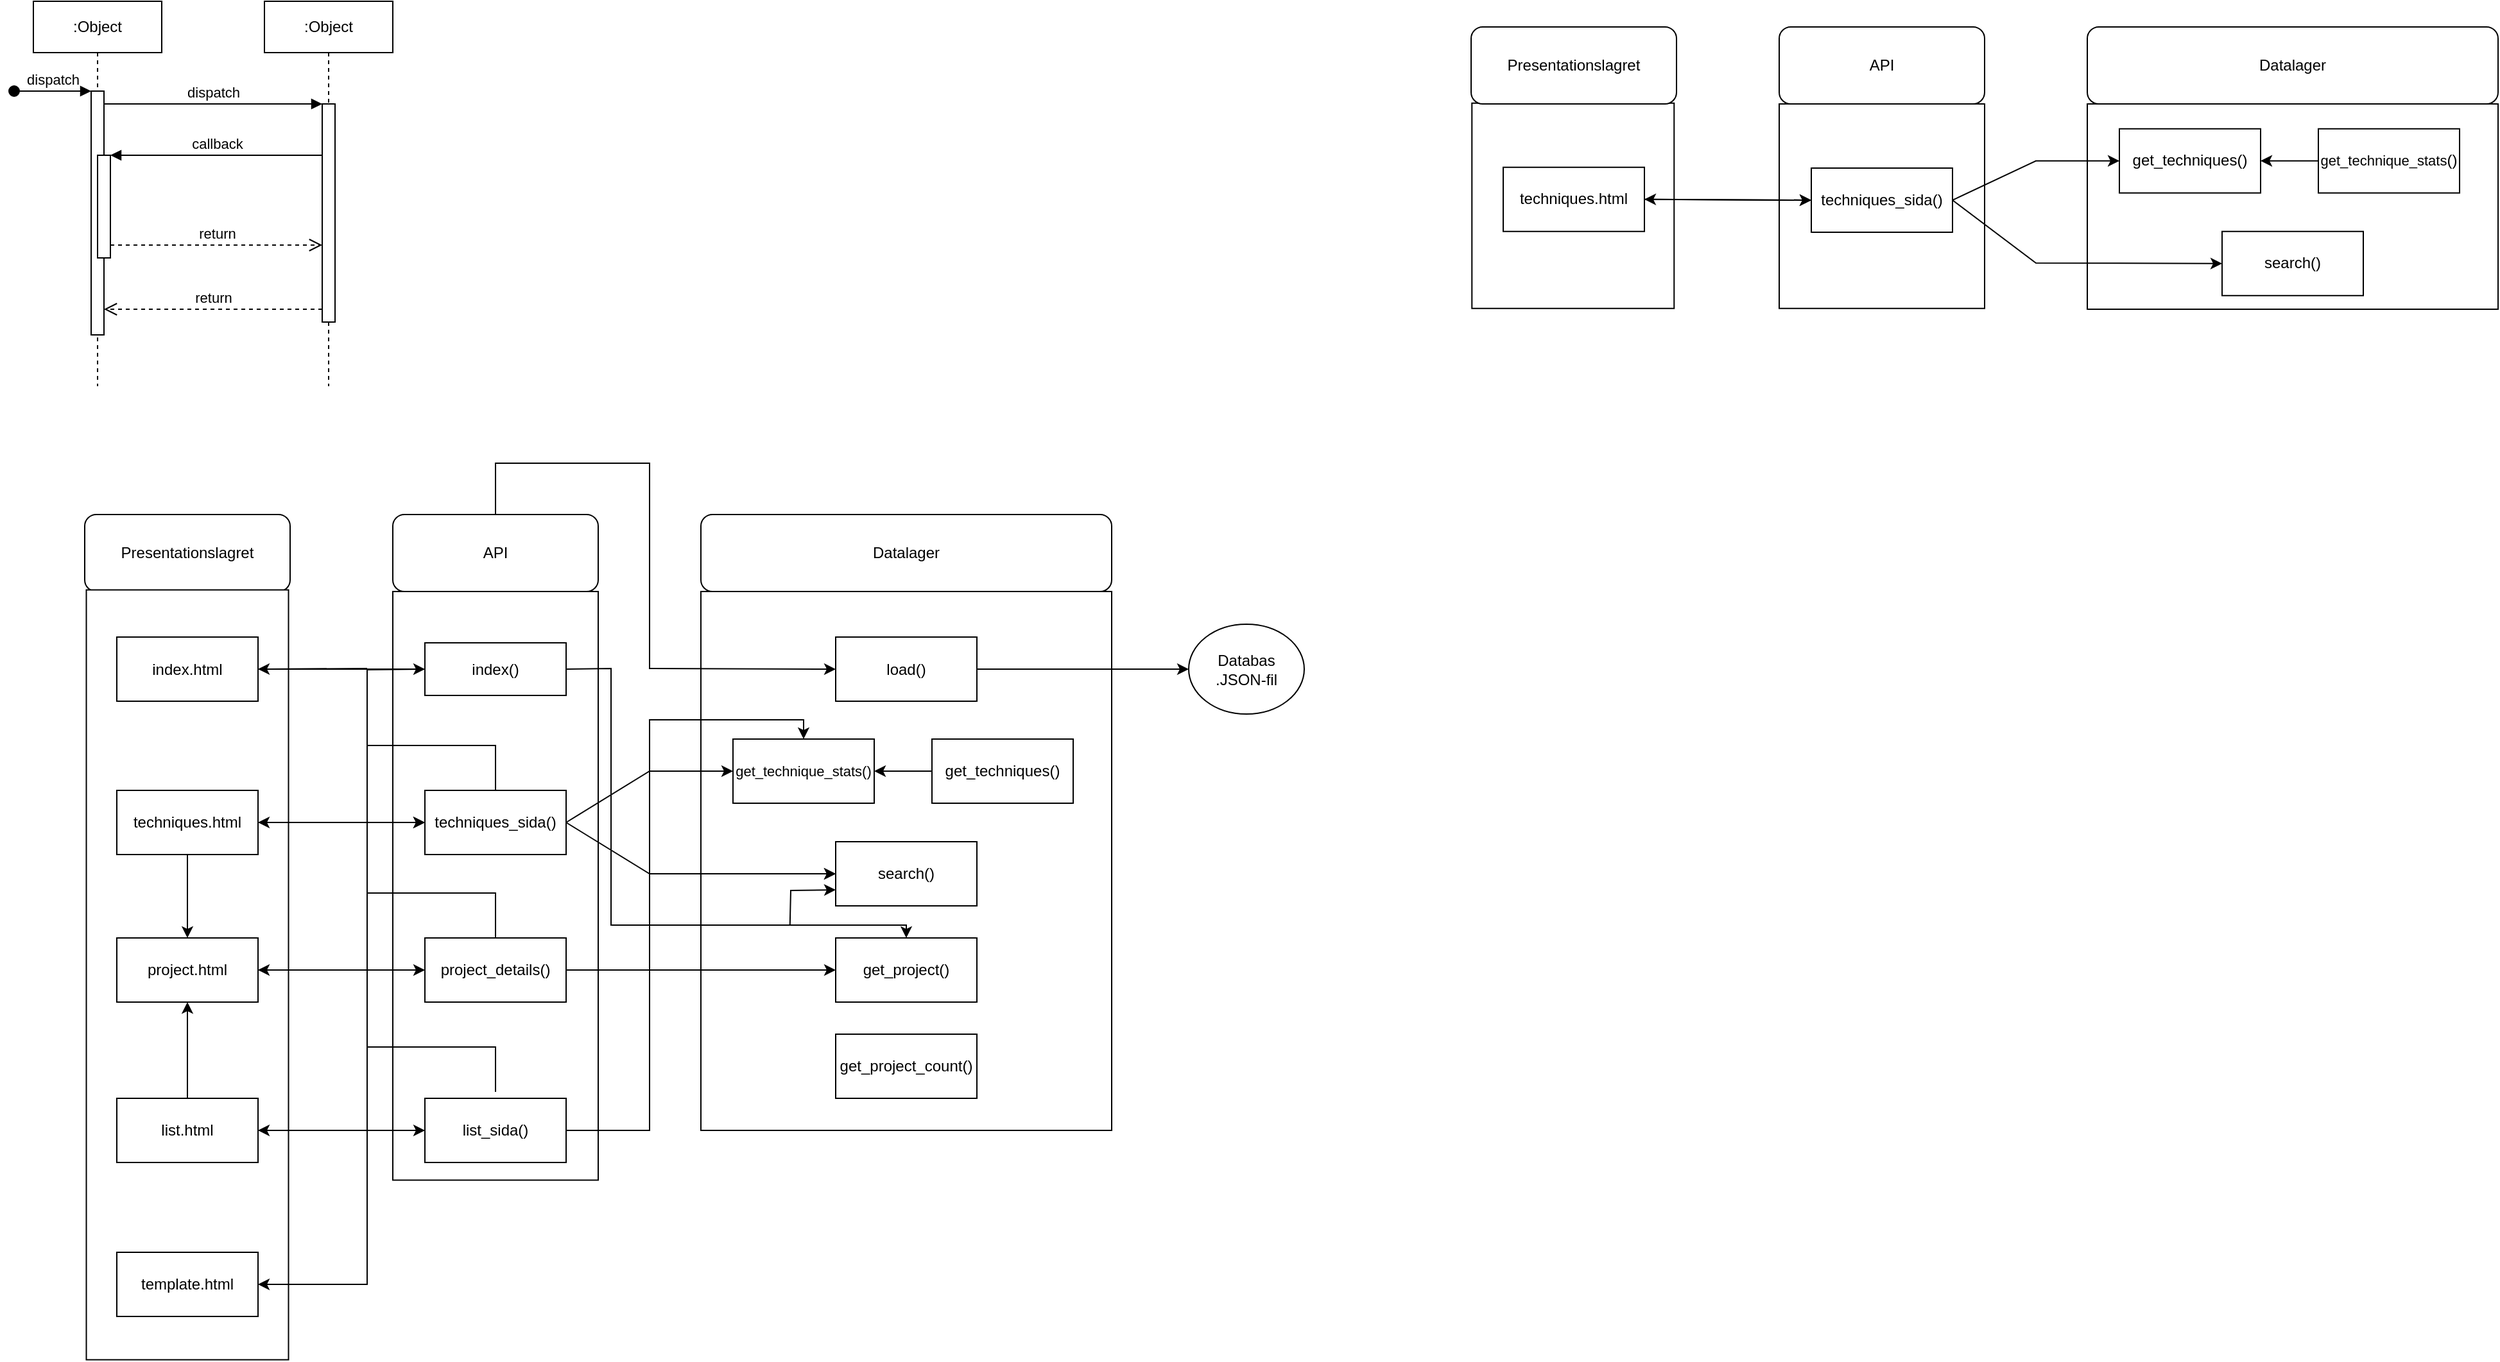 <mxfile version="24.8.0">
  <diagram name="Page-1" id="2YBvvXClWsGukQMizWep">
    <mxGraphModel dx="1639" dy="915" grid="1" gridSize="10" guides="1" tooltips="1" connect="1" arrows="1" fold="1" page="1" pageScale="1" pageWidth="850" pageHeight="1100" math="0" shadow="0">
      <root>
        <mxCell id="0" />
        <mxCell id="1" parent="0" />
        <mxCell id="aM9ryv3xv72pqoxQDRHE-1" value=":Object" style="shape=umlLifeline;perimeter=lifelinePerimeter;whiteSpace=wrap;html=1;container=0;dropTarget=0;collapsible=0;recursiveResize=0;outlineConnect=0;portConstraint=eastwest;newEdgeStyle={&quot;edgeStyle&quot;:&quot;elbowEdgeStyle&quot;,&quot;elbow&quot;:&quot;vertical&quot;,&quot;curved&quot;:0,&quot;rounded&quot;:0};" parent="1" vertex="1">
          <mxGeometry x="40" y="40" width="100" height="300" as="geometry" />
        </mxCell>
        <mxCell id="aM9ryv3xv72pqoxQDRHE-2" value="" style="html=1;points=[];perimeter=orthogonalPerimeter;outlineConnect=0;targetShapes=umlLifeline;portConstraint=eastwest;newEdgeStyle={&quot;edgeStyle&quot;:&quot;elbowEdgeStyle&quot;,&quot;elbow&quot;:&quot;vertical&quot;,&quot;curved&quot;:0,&quot;rounded&quot;:0};" parent="aM9ryv3xv72pqoxQDRHE-1" vertex="1">
          <mxGeometry x="45" y="70" width="10" height="190" as="geometry" />
        </mxCell>
        <mxCell id="aM9ryv3xv72pqoxQDRHE-3" value="dispatch" style="html=1;verticalAlign=bottom;startArrow=oval;endArrow=block;startSize=8;edgeStyle=elbowEdgeStyle;elbow=vertical;curved=0;rounded=0;" parent="aM9ryv3xv72pqoxQDRHE-1" target="aM9ryv3xv72pqoxQDRHE-2" edge="1">
          <mxGeometry relative="1" as="geometry">
            <mxPoint x="-15" y="70" as="sourcePoint" />
          </mxGeometry>
        </mxCell>
        <mxCell id="aM9ryv3xv72pqoxQDRHE-4" value="" style="html=1;points=[];perimeter=orthogonalPerimeter;outlineConnect=0;targetShapes=umlLifeline;portConstraint=eastwest;newEdgeStyle={&quot;edgeStyle&quot;:&quot;elbowEdgeStyle&quot;,&quot;elbow&quot;:&quot;vertical&quot;,&quot;curved&quot;:0,&quot;rounded&quot;:0};" parent="aM9ryv3xv72pqoxQDRHE-1" vertex="1">
          <mxGeometry x="50" y="120" width="10" height="80" as="geometry" />
        </mxCell>
        <mxCell id="aM9ryv3xv72pqoxQDRHE-5" value=":Object" style="shape=umlLifeline;perimeter=lifelinePerimeter;whiteSpace=wrap;html=1;container=0;dropTarget=0;collapsible=0;recursiveResize=0;outlineConnect=0;portConstraint=eastwest;newEdgeStyle={&quot;edgeStyle&quot;:&quot;elbowEdgeStyle&quot;,&quot;elbow&quot;:&quot;vertical&quot;,&quot;curved&quot;:0,&quot;rounded&quot;:0};" parent="1" vertex="1">
          <mxGeometry x="220" y="40" width="100" height="300" as="geometry" />
        </mxCell>
        <mxCell id="aM9ryv3xv72pqoxQDRHE-6" value="" style="html=1;points=[];perimeter=orthogonalPerimeter;outlineConnect=0;targetShapes=umlLifeline;portConstraint=eastwest;newEdgeStyle={&quot;edgeStyle&quot;:&quot;elbowEdgeStyle&quot;,&quot;elbow&quot;:&quot;vertical&quot;,&quot;curved&quot;:0,&quot;rounded&quot;:0};" parent="aM9ryv3xv72pqoxQDRHE-5" vertex="1">
          <mxGeometry x="45" y="80" width="10" height="170" as="geometry" />
        </mxCell>
        <mxCell id="aM9ryv3xv72pqoxQDRHE-7" value="dispatch" style="html=1;verticalAlign=bottom;endArrow=block;edgeStyle=elbowEdgeStyle;elbow=vertical;curved=0;rounded=0;" parent="1" source="aM9ryv3xv72pqoxQDRHE-2" target="aM9ryv3xv72pqoxQDRHE-6" edge="1">
          <mxGeometry relative="1" as="geometry">
            <mxPoint x="195" y="130" as="sourcePoint" />
            <Array as="points">
              <mxPoint x="180" y="120" />
            </Array>
          </mxGeometry>
        </mxCell>
        <mxCell id="aM9ryv3xv72pqoxQDRHE-8" value="return" style="html=1;verticalAlign=bottom;endArrow=open;dashed=1;endSize=8;edgeStyle=elbowEdgeStyle;elbow=vertical;curved=0;rounded=0;" parent="1" source="aM9ryv3xv72pqoxQDRHE-6" target="aM9ryv3xv72pqoxQDRHE-2" edge="1">
          <mxGeometry relative="1" as="geometry">
            <mxPoint x="195" y="205" as="targetPoint" />
            <Array as="points">
              <mxPoint x="190" y="280" />
            </Array>
          </mxGeometry>
        </mxCell>
        <mxCell id="aM9ryv3xv72pqoxQDRHE-9" value="callback" style="html=1;verticalAlign=bottom;endArrow=block;edgeStyle=elbowEdgeStyle;elbow=vertical;curved=0;rounded=0;" parent="1" source="aM9ryv3xv72pqoxQDRHE-6" target="aM9ryv3xv72pqoxQDRHE-4" edge="1">
          <mxGeometry relative="1" as="geometry">
            <mxPoint x="175" y="160" as="sourcePoint" />
            <Array as="points">
              <mxPoint x="190" y="160" />
            </Array>
          </mxGeometry>
        </mxCell>
        <mxCell id="aM9ryv3xv72pqoxQDRHE-10" value="return" style="html=1;verticalAlign=bottom;endArrow=open;dashed=1;endSize=8;edgeStyle=elbowEdgeStyle;elbow=vertical;curved=0;rounded=0;" parent="1" source="aM9ryv3xv72pqoxQDRHE-4" target="aM9ryv3xv72pqoxQDRHE-6" edge="1">
          <mxGeometry relative="1" as="geometry">
            <mxPoint x="175" y="235" as="targetPoint" />
            <Array as="points">
              <mxPoint x="180" y="230" />
            </Array>
          </mxGeometry>
        </mxCell>
        <mxCell id="dzgXMHapNwowrjusKW1O-1" value="Presentationslagret" style="rounded=1;whiteSpace=wrap;html=1;" parent="1" vertex="1">
          <mxGeometry x="80" y="440" width="160" height="60" as="geometry" />
        </mxCell>
        <mxCell id="dzgXMHapNwowrjusKW1O-2" value="API" style="rounded=1;whiteSpace=wrap;html=1;" parent="1" vertex="1">
          <mxGeometry x="320" y="440" width="160" height="60" as="geometry" />
        </mxCell>
        <mxCell id="dzgXMHapNwowrjusKW1O-3" value="Datalager" style="rounded=1;whiteSpace=wrap;html=1;" parent="1" vertex="1">
          <mxGeometry x="560" y="440" width="320" height="60" as="geometry" />
        </mxCell>
        <mxCell id="dzgXMHapNwowrjusKW1O-9" value="" style="rounded=0;whiteSpace=wrap;html=1;rotation=90;" parent="1" vertex="1">
          <mxGeometry x="-140" y="720" width="600" height="157.5" as="geometry" />
        </mxCell>
        <mxCell id="dzgXMHapNwowrjusKW1O-11" value="" style="rounded=0;whiteSpace=wrap;html=1;rotation=90;" parent="1" vertex="1">
          <mxGeometry x="510" y="550" width="420" height="320" as="geometry" />
        </mxCell>
        <mxCell id="dzgXMHapNwowrjusKW1O-12" value="" style="rounded=0;whiteSpace=wrap;html=1;rotation=90;" parent="1" vertex="1">
          <mxGeometry x="170.63" y="649.38" width="458.75" height="160" as="geometry" />
        </mxCell>
        <mxCell id="exSdz0iTrDbsph4KnE0r-6" value="" style="endArrow=classic;startArrow=classic;html=1;rounded=0;entryX=0;entryY=0.5;entryDx=0;entryDy=0;exitX=1;exitY=0.5;exitDx=0;exitDy=0;" parent="1" edge="1">
          <mxGeometry width="50" height="50" relative="1" as="geometry">
            <mxPoint x="215" y="680" as="sourcePoint" />
            <mxPoint x="345" y="680" as="targetPoint" />
          </mxGeometry>
        </mxCell>
        <mxCell id="exSdz0iTrDbsph4KnE0r-7" value="" style="endArrow=classic;html=1;rounded=0;exitX=1;exitY=0.5;exitDx=0;exitDy=0;entryX=0;entryY=0.5;entryDx=0;entryDy=0;" parent="1" source="exSdz0iTrDbsph4KnE0r-10" target="exSdz0iTrDbsph4KnE0r-8" edge="1">
          <mxGeometry width="50" height="50" relative="1" as="geometry">
            <mxPoint x="500" y="610" as="sourcePoint" />
            <mxPoint x="550" y="560" as="targetPoint" />
            <Array as="points">
              <mxPoint x="520" y="640" />
            </Array>
          </mxGeometry>
        </mxCell>
        <mxCell id="exSdz0iTrDbsph4KnE0r-8" value="&lt;font style=&quot;font-size: 11px;&quot;&gt;get_technique_stats()&lt;/font&gt;" style="rounded=0;whiteSpace=wrap;html=1;" parent="1" vertex="1">
          <mxGeometry x="585" y="615" width="110" height="50" as="geometry" />
        </mxCell>
        <mxCell id="exSdz0iTrDbsph4KnE0r-9" value="search()" style="rounded=0;whiteSpace=wrap;html=1;" parent="1" vertex="1">
          <mxGeometry x="665" y="695" width="110" height="50" as="geometry" />
        </mxCell>
        <mxCell id="exSdz0iTrDbsph4KnE0r-10" value="techniques_sida()" style="rounded=0;whiteSpace=wrap;html=1;" parent="1" vertex="1">
          <mxGeometry x="345" y="655" width="110" height="50" as="geometry" />
        </mxCell>
        <mxCell id="exSdz0iTrDbsph4KnE0r-11" value="techniques.html" style="rounded=0;whiteSpace=wrap;html=1;" parent="1" vertex="1">
          <mxGeometry x="105" y="655" width="110" height="50" as="geometry" />
        </mxCell>
        <mxCell id="exSdz0iTrDbsph4KnE0r-12" value="" style="endArrow=classic;html=1;rounded=0;entryX=0;entryY=0.5;entryDx=0;entryDy=0;" parent="1" target="exSdz0iTrDbsph4KnE0r-9" edge="1">
          <mxGeometry width="50" height="50" relative="1" as="geometry">
            <mxPoint x="455" y="680" as="sourcePoint" />
            <mxPoint x="585" y="720" as="targetPoint" />
            <Array as="points">
              <mxPoint x="520" y="720" />
            </Array>
          </mxGeometry>
        </mxCell>
        <mxCell id="pZZZTIVd4_5sOHY59pwx-2" value="list.html" style="rounded=0;whiteSpace=wrap;html=1;" parent="1" vertex="1">
          <mxGeometry x="105" y="895" width="110" height="50" as="geometry" />
        </mxCell>
        <mxCell id="pZZZTIVd4_5sOHY59pwx-3" value="project.html" style="rounded=0;whiteSpace=wrap;html=1;" parent="1" vertex="1">
          <mxGeometry x="105" y="770" width="110" height="50" as="geometry" />
        </mxCell>
        <mxCell id="pZZZTIVd4_5sOHY59pwx-4" value="index.html" style="rounded=0;whiteSpace=wrap;html=1;" parent="1" vertex="1">
          <mxGeometry x="105" y="535.5" width="110" height="50" as="geometry" />
        </mxCell>
        <mxCell id="f7MKsBxfXgavQIuiz3mG-1" value="template.html" style="rounded=0;whiteSpace=wrap;html=1;" parent="1" vertex="1">
          <mxGeometry x="105" y="1015" width="110" height="50" as="geometry" />
        </mxCell>
        <mxCell id="f7MKsBxfXgavQIuiz3mG-2" value="index()" style="rounded=0;whiteSpace=wrap;html=1;" parent="1" vertex="1">
          <mxGeometry x="345" y="540" width="110" height="41" as="geometry" />
        </mxCell>
        <mxCell id="f7MKsBxfXgavQIuiz3mG-3" value="project_details()" style="rounded=0;whiteSpace=wrap;html=1;" parent="1" vertex="1">
          <mxGeometry x="345" y="770" width="110" height="50" as="geometry" />
        </mxCell>
        <mxCell id="f7MKsBxfXgavQIuiz3mG-4" value="list_sida()" style="rounded=0;whiteSpace=wrap;html=1;" parent="1" vertex="1">
          <mxGeometry x="345" y="895" width="110" height="50" as="geometry" />
        </mxCell>
        <mxCell id="f7MKsBxfXgavQIuiz3mG-5" value="load()" style="rounded=0;whiteSpace=wrap;html=1;" parent="1" vertex="1">
          <mxGeometry x="665" y="535.5" width="110" height="50" as="geometry" />
        </mxCell>
        <mxCell id="f7MKsBxfXgavQIuiz3mG-7" value="&lt;font style=&quot;font-size: 12px;&quot;&gt;get_techniques()&lt;/font&gt;" style="rounded=0;whiteSpace=wrap;html=1;" parent="1" vertex="1">
          <mxGeometry x="740" y="615" width="110" height="50" as="geometry" />
        </mxCell>
        <mxCell id="f7MKsBxfXgavQIuiz3mG-8" value="get_project()" style="rounded=0;whiteSpace=wrap;html=1;" parent="1" vertex="1">
          <mxGeometry x="665" y="770" width="110" height="50" as="geometry" />
        </mxCell>
        <mxCell id="f7MKsBxfXgavQIuiz3mG-9" value="get_project_count()" style="rounded=0;whiteSpace=wrap;html=1;" parent="1" vertex="1">
          <mxGeometry x="665" y="845" width="110" height="50" as="geometry" />
        </mxCell>
        <mxCell id="f7MKsBxfXgavQIuiz3mG-10" value="" style="endArrow=classic;html=1;rounded=0;entryX=1;entryY=0.5;entryDx=0;entryDy=0;" parent="1" target="f7MKsBxfXgavQIuiz3mG-1" edge="1">
          <mxGeometry width="50" height="50" relative="1" as="geometry">
            <mxPoint x="300" y="560" as="sourcePoint" />
            <mxPoint x="400" y="1160" as="targetPoint" />
            <Array as="points">
              <mxPoint x="300" y="1040" />
            </Array>
          </mxGeometry>
        </mxCell>
        <mxCell id="f7MKsBxfXgavQIuiz3mG-12" value="" style="endArrow=none;html=1;rounded=0;entryX=0;entryY=0.5;entryDx=0;entryDy=0;" parent="1" target="f7MKsBxfXgavQIuiz3mG-2" edge="1">
          <mxGeometry width="50" height="50" relative="1" as="geometry">
            <mxPoint x="300" y="561" as="sourcePoint" />
            <mxPoint x="330" y="510" as="targetPoint" />
          </mxGeometry>
        </mxCell>
        <mxCell id="f7MKsBxfXgavQIuiz3mG-13" value="" style="endArrow=none;html=1;rounded=0;exitX=0.5;exitY=0;exitDx=0;exitDy=0;" parent="1" source="exSdz0iTrDbsph4KnE0r-10" edge="1">
          <mxGeometry width="50" height="50" relative="1" as="geometry">
            <mxPoint x="390" y="640" as="sourcePoint" />
            <mxPoint x="300" y="620" as="targetPoint" />
            <Array as="points">
              <mxPoint x="400" y="620" />
            </Array>
          </mxGeometry>
        </mxCell>
        <mxCell id="f7MKsBxfXgavQIuiz3mG-14" value="" style="endArrow=none;html=1;rounded=0;exitX=0.5;exitY=0;exitDx=0;exitDy=0;" parent="1" edge="1">
          <mxGeometry width="50" height="50" relative="1" as="geometry">
            <mxPoint x="400" y="770" as="sourcePoint" />
            <mxPoint x="300" y="735" as="targetPoint" />
            <Array as="points">
              <mxPoint x="400" y="735" />
            </Array>
          </mxGeometry>
        </mxCell>
        <mxCell id="f7MKsBxfXgavQIuiz3mG-15" value="" style="endArrow=none;html=1;rounded=0;exitX=0.5;exitY=0;exitDx=0;exitDy=0;" parent="1" edge="1">
          <mxGeometry width="50" height="50" relative="1" as="geometry">
            <mxPoint x="400" y="890" as="sourcePoint" />
            <mxPoint x="300" y="855" as="targetPoint" />
            <Array as="points">
              <mxPoint x="400" y="855" />
            </Array>
          </mxGeometry>
        </mxCell>
        <mxCell id="f7MKsBxfXgavQIuiz3mG-16" value="" style="endArrow=classic;html=1;rounded=0;exitX=0.5;exitY=0;exitDx=0;exitDy=0;entryX=0.5;entryY=1;entryDx=0;entryDy=0;" parent="1" source="pZZZTIVd4_5sOHY59pwx-2" target="pZZZTIVd4_5sOHY59pwx-3" edge="1">
          <mxGeometry width="50" height="50" relative="1" as="geometry">
            <mxPoint x="160" y="877.5" as="sourcePoint" />
            <mxPoint x="210" y="827.5" as="targetPoint" />
          </mxGeometry>
        </mxCell>
        <mxCell id="f7MKsBxfXgavQIuiz3mG-17" value="" style="endArrow=classic;html=1;rounded=0;exitX=0.5;exitY=1;exitDx=0;exitDy=0;entryX=0.5;entryY=0;entryDx=0;entryDy=0;" parent="1" source="exSdz0iTrDbsph4KnE0r-11" target="pZZZTIVd4_5sOHY59pwx-3" edge="1">
          <mxGeometry width="50" height="50" relative="1" as="geometry">
            <mxPoint x="160" y="745" as="sourcePoint" />
            <mxPoint x="210" y="695" as="targetPoint" />
          </mxGeometry>
        </mxCell>
        <mxCell id="f7MKsBxfXgavQIuiz3mG-18" value="" style="endArrow=classic;html=1;rounded=0;entryX=1;entryY=0.5;entryDx=0;entryDy=0;" parent="1" target="pZZZTIVd4_5sOHY59pwx-4" edge="1">
          <mxGeometry width="50" height="50" relative="1" as="geometry">
            <mxPoint x="300" y="560" as="sourcePoint" />
            <mxPoint x="350" y="510" as="targetPoint" />
          </mxGeometry>
        </mxCell>
        <mxCell id="f7MKsBxfXgavQIuiz3mG-19" value="" style="endArrow=classic;html=1;rounded=0;entryX=1;entryY=0.5;entryDx=0;entryDy=0;exitX=0;exitY=0.5;exitDx=0;exitDy=0;" parent="1" source="f7MKsBxfXgavQIuiz3mG-3" target="pZZZTIVd4_5sOHY59pwx-3" edge="1">
          <mxGeometry width="50" height="50" relative="1" as="geometry">
            <mxPoint x="345" y="800" as="sourcePoint" />
            <mxPoint x="395" y="750" as="targetPoint" />
          </mxGeometry>
        </mxCell>
        <mxCell id="f7MKsBxfXgavQIuiz3mG-20" value="" style="endArrow=none;html=1;rounded=0;" parent="1" edge="1">
          <mxGeometry width="50" height="50" relative="1" as="geometry">
            <mxPoint x="300" y="1040" as="sourcePoint" />
            <mxPoint x="300" y="560" as="targetPoint" />
          </mxGeometry>
        </mxCell>
        <mxCell id="f7MKsBxfXgavQIuiz3mG-21" value="" style="endArrow=classic;html=1;rounded=0;entryX=1;entryY=0.5;entryDx=0;entryDy=0;exitX=0;exitY=0.5;exitDx=0;exitDy=0;" parent="1" source="f7MKsBxfXgavQIuiz3mG-4" target="pZZZTIVd4_5sOHY59pwx-2" edge="1">
          <mxGeometry width="50" height="50" relative="1" as="geometry">
            <mxPoint x="345" y="920" as="sourcePoint" />
            <mxPoint x="395" y="870" as="targetPoint" />
          </mxGeometry>
        </mxCell>
        <mxCell id="f7MKsBxfXgavQIuiz3mG-22" value="" style="endArrow=classic;html=1;rounded=0;entryX=0;entryY=0.5;entryDx=0;entryDy=0;exitX=0.5;exitY=0;exitDx=0;exitDy=0;" parent="1" source="dzgXMHapNwowrjusKW1O-2" target="f7MKsBxfXgavQIuiz3mG-5" edge="1">
          <mxGeometry width="50" height="50" relative="1" as="geometry">
            <mxPoint x="455" y="570" as="sourcePoint" />
            <mxPoint x="505" y="520" as="targetPoint" />
            <Array as="points">
              <mxPoint x="400" y="400" />
              <mxPoint x="520" y="400" />
              <mxPoint x="520" y="560" />
            </Array>
          </mxGeometry>
        </mxCell>
        <mxCell id="f7MKsBxfXgavQIuiz3mG-25" value="" style="endArrow=classic;html=1;rounded=0;exitX=1;exitY=0.5;exitDx=0;exitDy=0;entryX=0;entryY=0.5;entryDx=0;entryDy=0;" parent="1" source="pZZZTIVd4_5sOHY59pwx-2" target="f7MKsBxfXgavQIuiz3mG-4" edge="1">
          <mxGeometry width="50" height="50" relative="1" as="geometry">
            <mxPoint x="280" y="920" as="sourcePoint" />
            <mxPoint x="350" y="910" as="targetPoint" />
          </mxGeometry>
        </mxCell>
        <mxCell id="f7MKsBxfXgavQIuiz3mG-26" value="" style="endArrow=classic;html=1;rounded=0;entryX=0;entryY=0.5;entryDx=0;entryDy=0;exitX=1;exitY=0.5;exitDx=0;exitDy=0;" parent="1" source="pZZZTIVd4_5sOHY59pwx-3" target="f7MKsBxfXgavQIuiz3mG-3" edge="1">
          <mxGeometry width="50" height="50" relative="1" as="geometry">
            <mxPoint x="215" y="795" as="sourcePoint" />
            <mxPoint x="265" y="745" as="targetPoint" />
          </mxGeometry>
        </mxCell>
        <mxCell id="f7MKsBxfXgavQIuiz3mG-27" value="" style="endArrow=classic;html=1;rounded=0;entryX=0;entryY=0.5;entryDx=0;entryDy=0;exitX=1;exitY=0.5;exitDx=0;exitDy=0;" parent="1" source="exSdz0iTrDbsph4KnE0r-11" target="exSdz0iTrDbsph4KnE0r-10" edge="1">
          <mxGeometry width="50" height="50" relative="1" as="geometry">
            <mxPoint x="220" y="680" as="sourcePoint" />
            <mxPoint x="270" y="630" as="targetPoint" />
          </mxGeometry>
        </mxCell>
        <mxCell id="f7MKsBxfXgavQIuiz3mG-28" value="" style="endArrow=classic;html=1;rounded=0;entryX=0;entryY=0.5;entryDx=0;entryDy=0;exitX=1;exitY=0.5;exitDx=0;exitDy=0;" parent="1" source="pZZZTIVd4_5sOHY59pwx-4" target="f7MKsBxfXgavQIuiz3mG-2" edge="1">
          <mxGeometry width="50" height="50" relative="1" as="geometry">
            <mxPoint x="215" y="560" as="sourcePoint" />
            <mxPoint x="265" y="510" as="targetPoint" />
          </mxGeometry>
        </mxCell>
        <mxCell id="f7MKsBxfXgavQIuiz3mG-29" value="" style="endArrow=classic;html=1;rounded=0;entryX=0;entryY=0.5;entryDx=0;entryDy=0;" parent="1" source="f7MKsBxfXgavQIuiz3mG-4" target="exSdz0iTrDbsph4KnE0r-9" edge="1">
          <mxGeometry width="50" height="50" relative="1" as="geometry">
            <mxPoint x="455" y="920" as="sourcePoint" />
            <mxPoint x="520" y="720" as="targetPoint" />
            <Array as="points">
              <mxPoint x="520" y="920" />
              <mxPoint x="520" y="720" />
            </Array>
          </mxGeometry>
        </mxCell>
        <mxCell id="f7MKsBxfXgavQIuiz3mG-30" value="" style="endArrow=classic;html=1;rounded=0;exitX=1;exitY=0.5;exitDx=0;exitDy=0;entryX=0.5;entryY=0;entryDx=0;entryDy=0;" parent="1" source="f7MKsBxfXgavQIuiz3mG-4" target="exSdz0iTrDbsph4KnE0r-8" edge="1">
          <mxGeometry width="50" height="50" relative="1" as="geometry">
            <mxPoint x="505" y="940" as="sourcePoint" />
            <mxPoint x="520" y="600" as="targetPoint" />
            <Array as="points">
              <mxPoint x="520" y="920" />
              <mxPoint x="520" y="600" />
              <mxPoint x="640" y="600" />
            </Array>
          </mxGeometry>
        </mxCell>
        <mxCell id="f7MKsBxfXgavQIuiz3mG-31" value="" style="endArrow=classic;html=1;rounded=0;entryX=1;entryY=0.5;entryDx=0;entryDy=0;exitX=0;exitY=0.5;exitDx=0;exitDy=0;" parent="1" source="f7MKsBxfXgavQIuiz3mG-7" target="exSdz0iTrDbsph4KnE0r-8" edge="1">
          <mxGeometry width="50" height="50" relative="1" as="geometry">
            <mxPoint x="920" y="680" as="sourcePoint" />
            <mxPoint x="700" y="640" as="targetPoint" />
          </mxGeometry>
        </mxCell>
        <mxCell id="f7MKsBxfXgavQIuiz3mG-33" value="" style="endArrow=classic;html=1;rounded=0;exitX=1;exitY=0.5;exitDx=0;exitDy=0;entryX=0;entryY=0.5;entryDx=0;entryDy=0;" parent="1" source="f7MKsBxfXgavQIuiz3mG-3" target="f7MKsBxfXgavQIuiz3mG-8" edge="1">
          <mxGeometry width="50" height="50" relative="1" as="geometry">
            <mxPoint x="455" y="800" as="sourcePoint" />
            <mxPoint x="505" y="750" as="targetPoint" />
          </mxGeometry>
        </mxCell>
        <mxCell id="f7MKsBxfXgavQIuiz3mG-36" value="" style="endArrow=classic;html=1;rounded=0;exitX=1;exitY=0.5;exitDx=0;exitDy=0;entryX=0.5;entryY=0;entryDx=0;entryDy=0;" parent="1" source="f7MKsBxfXgavQIuiz3mG-2" target="f7MKsBxfXgavQIuiz3mG-8" edge="1">
          <mxGeometry width="50" height="50" relative="1" as="geometry">
            <mxPoint x="480" y="560" as="sourcePoint" />
            <mxPoint x="540" y="520" as="targetPoint" />
            <Array as="points">
              <mxPoint x="490" y="560" />
              <mxPoint x="490" y="760" />
              <mxPoint x="720" y="760" />
            </Array>
          </mxGeometry>
        </mxCell>
        <mxCell id="f7MKsBxfXgavQIuiz3mG-37" value="" style="endArrow=classic;html=1;rounded=0;exitX=0;exitY=0.5;exitDx=0;exitDy=0;entryX=0;entryY=0.75;entryDx=0;entryDy=0;" parent="1" target="exSdz0iTrDbsph4KnE0r-9" edge="1">
          <mxGeometry width="50" height="50" relative="1" as="geometry">
            <mxPoint x="629.38" y="760" as="sourcePoint" />
            <mxPoint x="651.047" y="695" as="targetPoint" />
            <Array as="points">
              <mxPoint x="630" y="733" />
            </Array>
          </mxGeometry>
        </mxCell>
        <mxCell id="qK2bQ5cK5VSPlQt5MMDx-1" value="Databas&lt;div&gt;.JSON-fil&lt;/div&gt;" style="ellipse;whiteSpace=wrap;html=1;" vertex="1" parent="1">
          <mxGeometry x="940" y="525.5" width="90" height="70" as="geometry" />
        </mxCell>
        <mxCell id="qK2bQ5cK5VSPlQt5MMDx-2" value="" style="endArrow=classic;html=1;rounded=0;exitX=1;exitY=0.5;exitDx=0;exitDy=0;entryX=0;entryY=0.5;entryDx=0;entryDy=0;" edge="1" parent="1" source="f7MKsBxfXgavQIuiz3mG-5" target="qK2bQ5cK5VSPlQt5MMDx-1">
          <mxGeometry width="50" height="50" relative="1" as="geometry">
            <mxPoint x="790" y="560" as="sourcePoint" />
            <mxPoint x="840" y="510" as="targetPoint" />
          </mxGeometry>
        </mxCell>
        <mxCell id="qK2bQ5cK5VSPlQt5MMDx-6" value="" style="rounded=0;whiteSpace=wrap;html=1;rotation=90;" vertex="1" parent="1">
          <mxGeometry x="1159.38" y="120.63" width="160" height="157.5" as="geometry" />
        </mxCell>
        <mxCell id="qK2bQ5cK5VSPlQt5MMDx-7" value="" style="rounded=0;whiteSpace=wrap;html=1;rotation=90;" vertex="1" parent="1">
          <mxGeometry x="1720" y="40" width="160" height="320" as="geometry" />
        </mxCell>
        <mxCell id="qK2bQ5cK5VSPlQt5MMDx-8" value="" style="rounded=0;whiteSpace=wrap;html=1;rotation=90;" vertex="1" parent="1">
          <mxGeometry x="1400.32" y="119.69" width="159.37" height="160" as="geometry" />
        </mxCell>
        <mxCell id="qK2bQ5cK5VSPlQt5MMDx-9" value="" style="endArrow=classic;startArrow=classic;html=1;rounded=0;entryX=0;entryY=0.5;entryDx=0;entryDy=0;exitX=1;exitY=0.5;exitDx=0;exitDy=0;" edge="1" parent="1" source="qK2bQ5cK5VSPlQt5MMDx-14" target="qK2bQ5cK5VSPlQt5MMDx-13">
          <mxGeometry width="50" height="50" relative="1" as="geometry">
            <mxPoint x="1295" y="204.38" as="sourcePoint" />
            <mxPoint x="1425" y="204.38" as="targetPoint" />
          </mxGeometry>
        </mxCell>
        <mxCell id="qK2bQ5cK5VSPlQt5MMDx-10" value="" style="endArrow=classic;html=1;rounded=0;exitX=1;exitY=0.5;exitDx=0;exitDy=0;entryX=0;entryY=0.5;entryDx=0;entryDy=0;" edge="1" parent="1" source="qK2bQ5cK5VSPlQt5MMDx-13" target="qK2bQ5cK5VSPlQt5MMDx-11">
          <mxGeometry width="50" height="50" relative="1" as="geometry">
            <mxPoint x="1580" y="134.38" as="sourcePoint" />
            <mxPoint x="1630" y="84.38" as="targetPoint" />
            <Array as="points">
              <mxPoint x="1600" y="164.38" />
            </Array>
          </mxGeometry>
        </mxCell>
        <mxCell id="qK2bQ5cK5VSPlQt5MMDx-11" value="&lt;font style=&quot;font-size: 12px;&quot;&gt;get_techniques()&lt;/font&gt;" style="rounded=0;whiteSpace=wrap;html=1;" vertex="1" parent="1">
          <mxGeometry x="1665" y="139.38" width="110" height="50" as="geometry" />
        </mxCell>
        <mxCell id="qK2bQ5cK5VSPlQt5MMDx-12" value="search()" style="rounded=0;whiteSpace=wrap;html=1;" vertex="1" parent="1">
          <mxGeometry x="1745" y="219.38" width="110" height="50" as="geometry" />
        </mxCell>
        <mxCell id="qK2bQ5cK5VSPlQt5MMDx-13" value="techniques_sida()" style="rounded=0;whiteSpace=wrap;html=1;" vertex="1" parent="1">
          <mxGeometry x="1425" y="170" width="110" height="50" as="geometry" />
        </mxCell>
        <mxCell id="qK2bQ5cK5VSPlQt5MMDx-14" value="techniques.html" style="rounded=0;whiteSpace=wrap;html=1;" vertex="1" parent="1">
          <mxGeometry x="1185" y="169.38" width="110" height="50" as="geometry" />
        </mxCell>
        <mxCell id="qK2bQ5cK5VSPlQt5MMDx-15" value="" style="endArrow=classic;html=1;rounded=0;entryX=0;entryY=0.5;entryDx=0;entryDy=0;exitX=1;exitY=0.5;exitDx=0;exitDy=0;" edge="1" parent="1" target="qK2bQ5cK5VSPlQt5MMDx-12" source="qK2bQ5cK5VSPlQt5MMDx-13">
          <mxGeometry width="50" height="50" relative="1" as="geometry">
            <mxPoint x="1535" y="204.38" as="sourcePoint" />
            <mxPoint x="1665" y="244.38" as="targetPoint" />
            <Array as="points">
              <mxPoint x="1600" y="244" />
            </Array>
          </mxGeometry>
        </mxCell>
        <mxCell id="qK2bQ5cK5VSPlQt5MMDx-24" value="&lt;font style=&quot;font-size: 11px;&quot;&gt;get_technique_stats&lt;/font&gt;&lt;font style=&quot;font-size: 12px;&quot;&gt;()&lt;/font&gt;" style="rounded=0;whiteSpace=wrap;html=1;" vertex="1" parent="1">
          <mxGeometry x="1820" y="139.38" width="110" height="50" as="geometry" />
        </mxCell>
        <mxCell id="qK2bQ5cK5VSPlQt5MMDx-41" value="" style="endArrow=classic;html=1;rounded=0;entryX=0;entryY=0.5;entryDx=0;entryDy=0;exitX=1;exitY=0.5;exitDx=0;exitDy=0;" edge="1" parent="1" source="qK2bQ5cK5VSPlQt5MMDx-14" target="qK2bQ5cK5VSPlQt5MMDx-13">
          <mxGeometry width="50" height="50" relative="1" as="geometry">
            <mxPoint x="1300" y="204.38" as="sourcePoint" />
            <mxPoint x="1350" y="154.38" as="targetPoint" />
          </mxGeometry>
        </mxCell>
        <mxCell id="qK2bQ5cK5VSPlQt5MMDx-45" value="" style="endArrow=classic;html=1;rounded=0;exitX=0;exitY=0.5;exitDx=0;exitDy=0;entryX=1;entryY=0.5;entryDx=0;entryDy=0;" edge="1" parent="1" source="qK2bQ5cK5VSPlQt5MMDx-24" target="qK2bQ5cK5VSPlQt5MMDx-11">
          <mxGeometry width="50" height="50" relative="1" as="geometry">
            <mxPoint x="1835" y="163.96" as="sourcePoint" />
            <mxPoint x="1775" y="163.96" as="targetPoint" />
          </mxGeometry>
        </mxCell>
        <mxCell id="qK2bQ5cK5VSPlQt5MMDx-49" value="Presentationslagret" style="rounded=1;whiteSpace=wrap;html=1;" vertex="1" parent="1">
          <mxGeometry x="1160" y="60" width="160" height="60" as="geometry" />
        </mxCell>
        <mxCell id="qK2bQ5cK5VSPlQt5MMDx-50" value="API" style="rounded=1;whiteSpace=wrap;html=1;" vertex="1" parent="1">
          <mxGeometry x="1400" y="60" width="160" height="60" as="geometry" />
        </mxCell>
        <mxCell id="qK2bQ5cK5VSPlQt5MMDx-51" value="Datalager" style="rounded=1;whiteSpace=wrap;html=1;" vertex="1" parent="1">
          <mxGeometry x="1640" y="60" width="320" height="60" as="geometry" />
        </mxCell>
      </root>
    </mxGraphModel>
  </diagram>
</mxfile>
